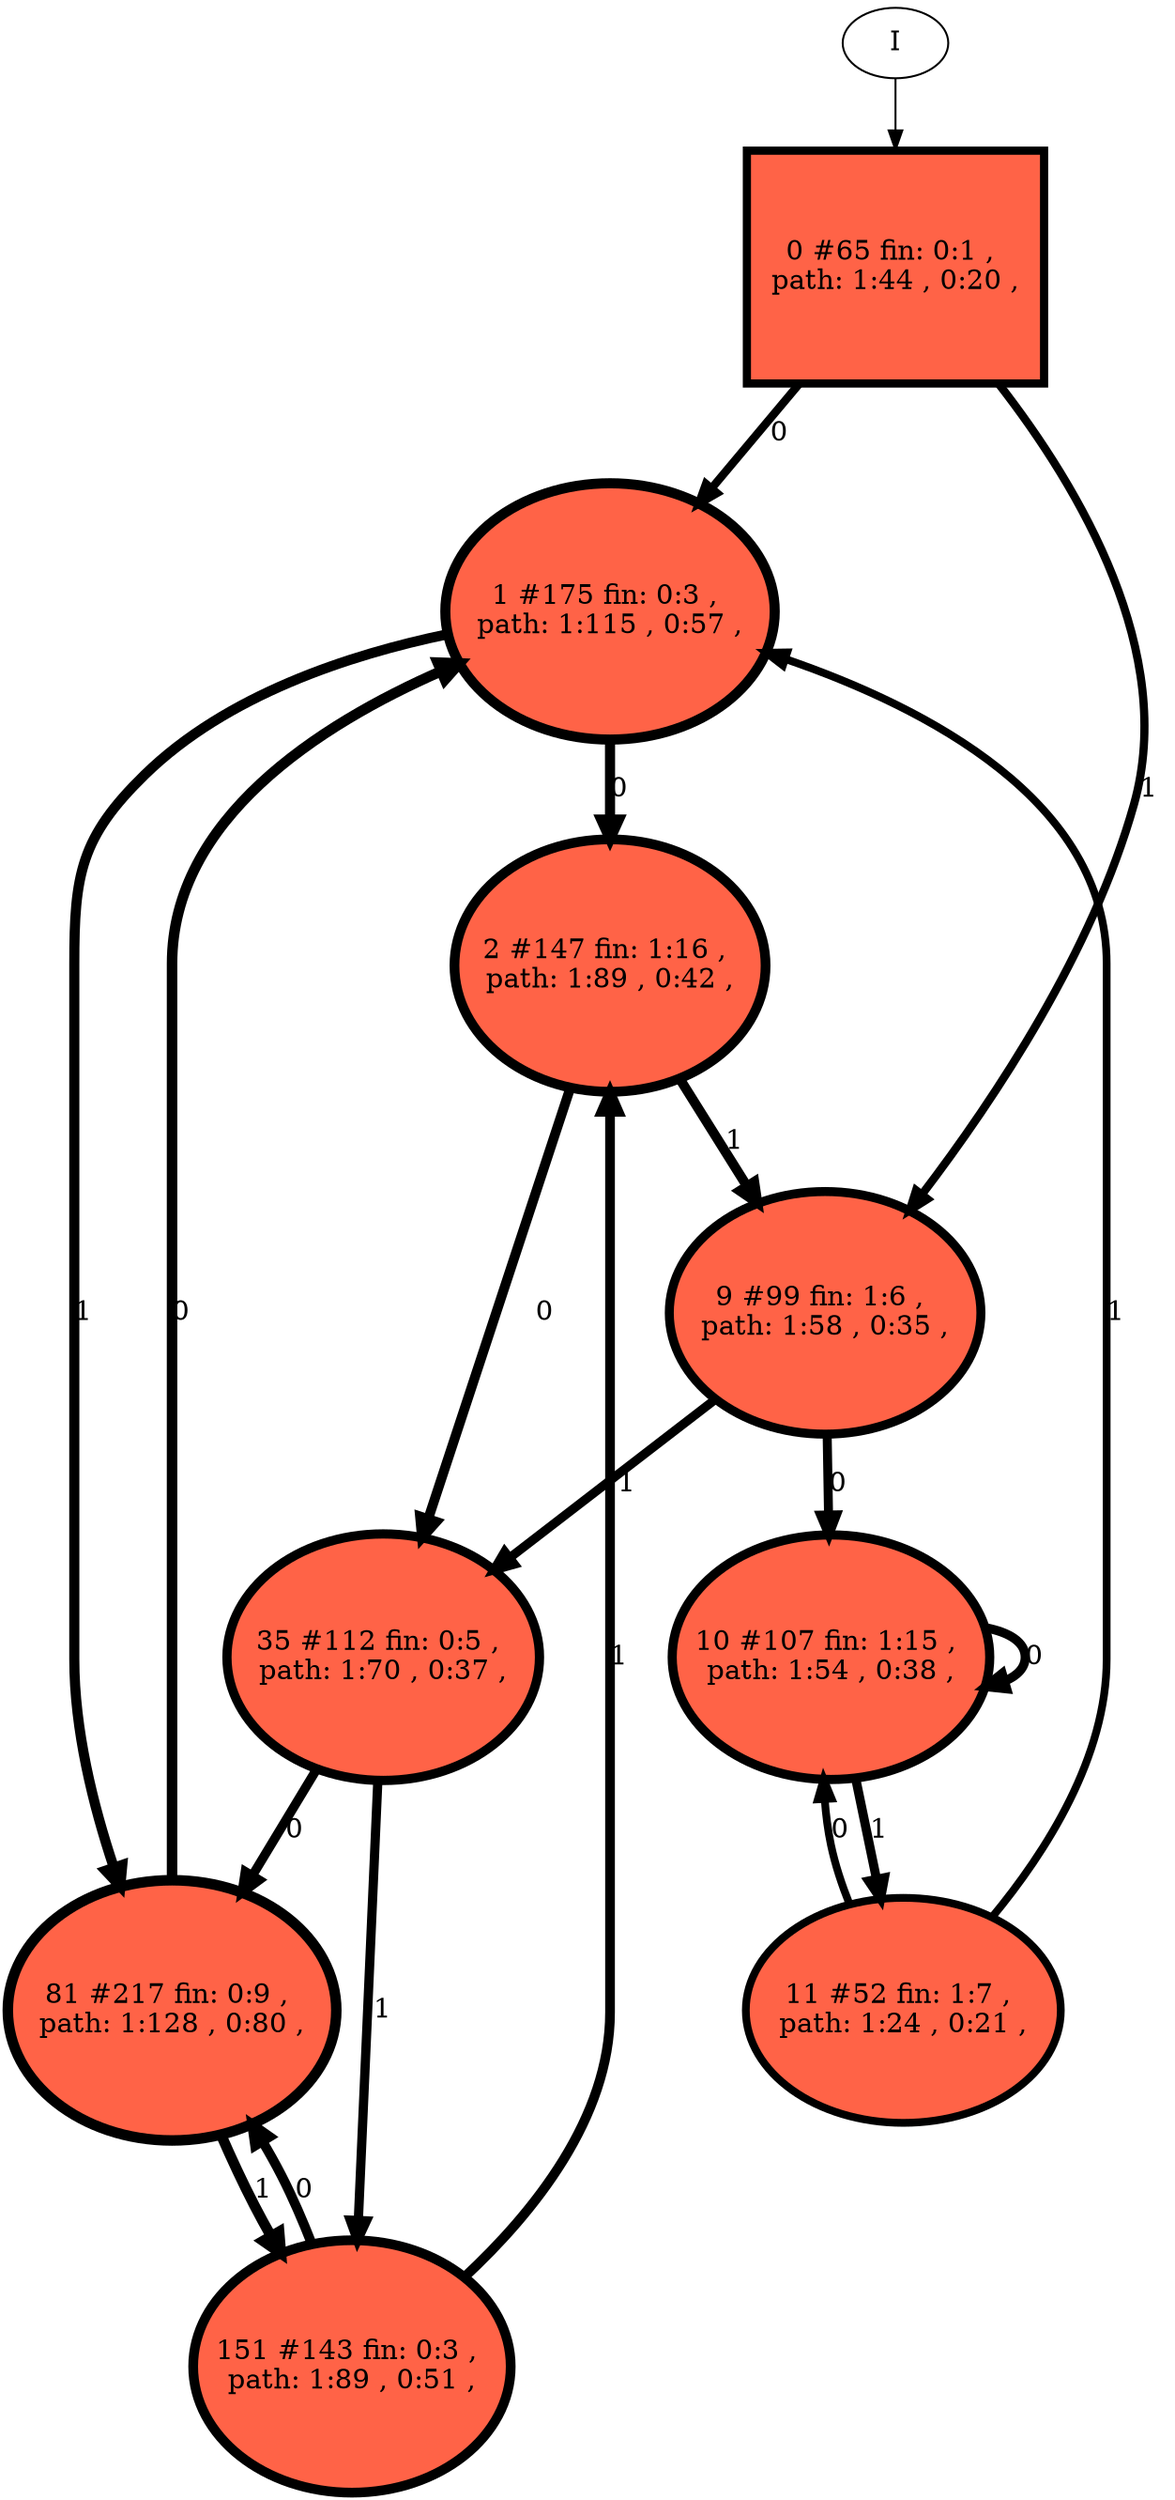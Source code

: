 // produced with flexfringe // 
digraph DFA {
	0 [label="root" shape=box];
		I -> 0;
	0 [ label="0 #65 fin: 0:1 , 
 path: 1:44 , 0:20 , " , style=filled, fillcolor="tomato", width=1.64667, height=1.64667, penwidth=4.18965];
		0 -> 1 [label="0 " , penwidth=4.18965 ];
		0 -> 9 [label="1 " , penwidth=4.18965 ];
	1 [ label="1 #175 fin: 0:3 , 
 path: 1:115 , 0:57 , " , style=filled, fillcolor="tomato", width=1.81978, height=1.81978, penwidth=5.17048];
		1 -> 2 [label="0 " , penwidth=5.17048 ];
		1 -> 81 [label="1 " , penwidth=5.17048 ];
	9 [ label="9 #99 fin: 1:6 , 
 path: 1:58 , 0:35 , " , style=filled, fillcolor="tomato", width=1.72369, height=1.72369, penwidth=4.60517];
		9 -> 10 [label="0 " , penwidth=4.60517 ];
		9 -> 35 [label="1 " , penwidth=4.60517 ];
	2 [ label="2 #147 fin: 1:16 , 
 path: 1:89 , 0:42 , " , style=filled, fillcolor="tomato", width=1.79129, height=1.79129, penwidth=4.99721];
		2 -> 35 [label="0 " , penwidth=4.99721 ];
		2 -> 9 [label="1 " , penwidth=4.99721 ];
	81 [ label="81 #217 fin: 0:9 , 
 path: 1:128 , 0:80 , " , style=filled, fillcolor="tomato", width=1.85387, height=1.85387, penwidth=5.3845];
		81 -> 1 [label="0 " , penwidth=5.3845 ];
		81 -> 151 [label="1 " , penwidth=5.3845 ];
	10 [ label="10 #107 fin: 1:15 , 
 path: 1:54 , 0:38 , " , style=filled, fillcolor="tomato", width=1.73733, height=1.73733, penwidth=4.68213];
		10 -> 10 [label="0 " , penwidth=4.68213 ];
		10 -> 11 [label="1 " , penwidth=4.68213 ];
	35 [ label="35 #112 fin: 0:5 , 
 path: 1:70 , 0:37 , " , style=filled, fillcolor="tomato", width=1.74526, height=1.74526, penwidth=4.72739];
		35 -> 81 [label="0 " , penwidth=4.72739 ];
		35 -> 151 [label="1 " , penwidth=4.72739 ];
	151 [ label="151 #143 fin: 0:3 , 
 path: 1:89 , 0:51 , " , style=filled, fillcolor="tomato", width=1.78672, height=1.78672, penwidth=4.96981];
		151 -> 81 [label="0 " , penwidth=4.96981 ];
		151 -> 2 [label="1 " , penwidth=4.96981 ];
	11 [ label="11 #52 fin: 1:7 , 
 path: 1:24 , 0:21 , " , style=filled, fillcolor="tomato", width=1.60348, height=1.60348, penwidth=3.97029];
		11 -> 10 [label="0 " , penwidth=3.97029 ];
		11 -> 1 [label="1 " , penwidth=3.97029 ];
}
